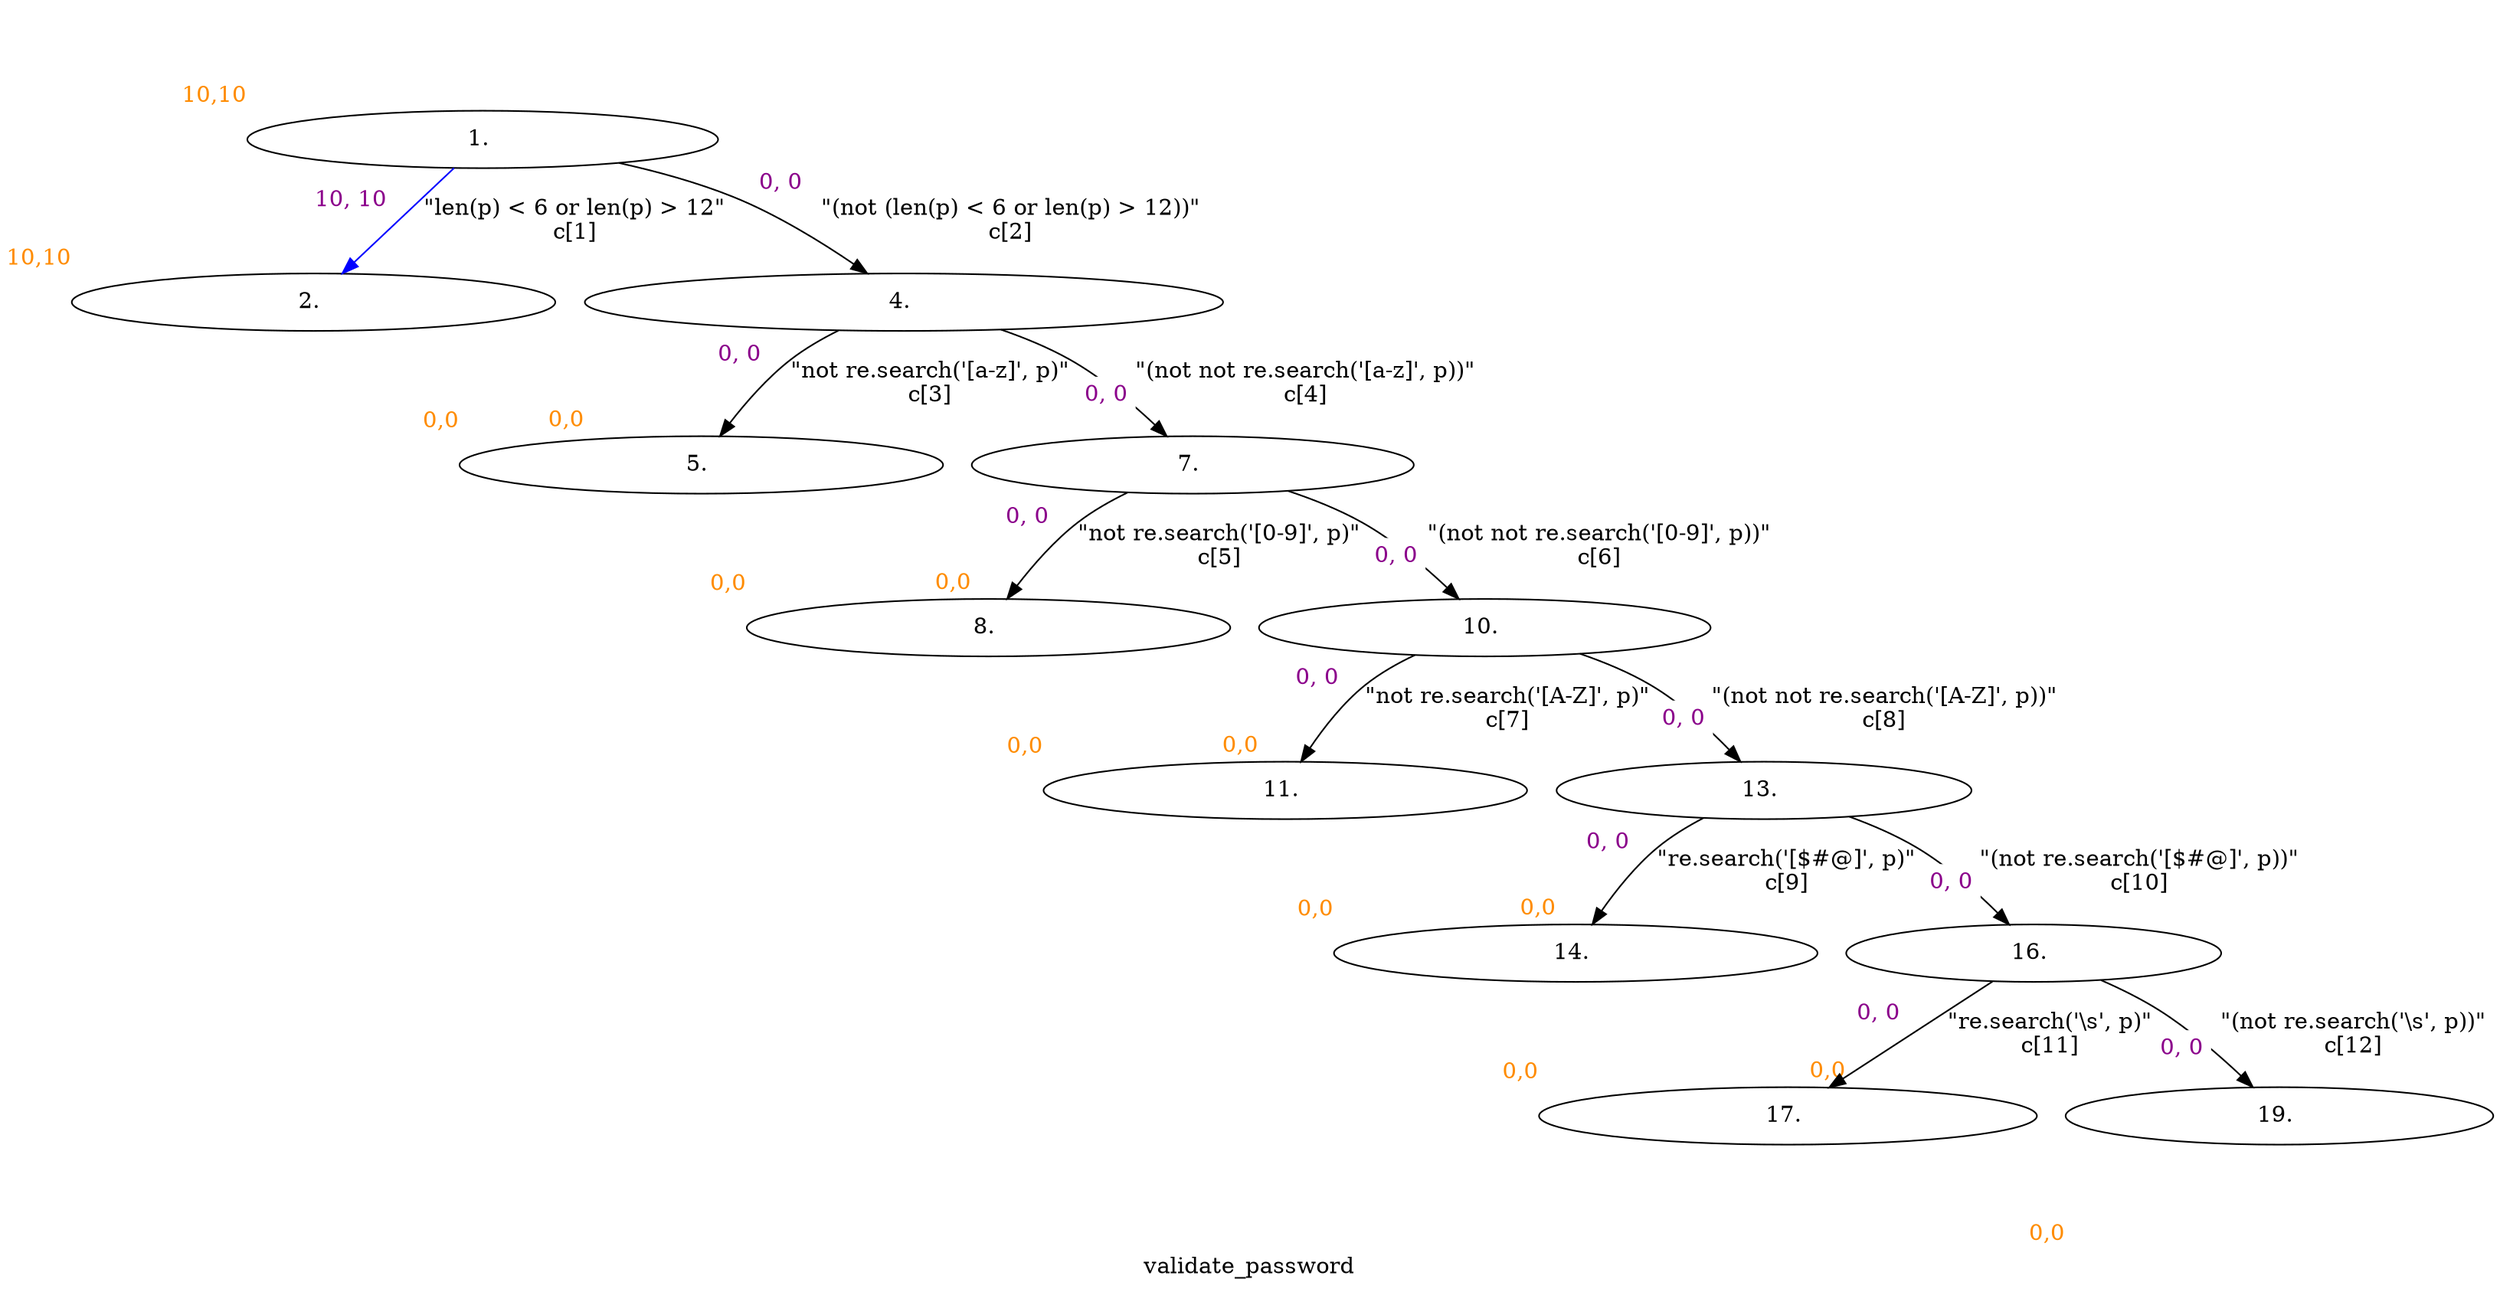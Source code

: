 digraph clustervalidate_password {
	graph [bb="0,0,1583.5,801.8",
		label=validate_password,
		lheight=0.21,
		lp="791.75,11.5",
		lwidth=1.46,
		xlabel=<<br></br><br></br><br></br><font color='darkorange'>-1,-1</font>>
	];
	node [label="\N",
		xlabel=<<br></br><br></br><br></br><font color='darkorange'>-1,-1</font>>
	];
	1	[height=0.5,
		label="1. ",
		pos="267.5,718.4",
		width=4.0972,
		xlabel=<<br></br><br></br><br></br><font color='darkorange'>10,10</font>>,
		xlp="104.5,769.1"];
	2	[height=0.5,
		label="2. ",
		pos="182.5,616.4",
		width=4.2083,
		xlabel=<<br></br><br></br><br></br><font color='darkorange'>10,10</font>>,
		xlp="15.5,667.1"];
	1 -> 2	[color=blue,
		label="\"len(p) < 6 or len(p) > 12\"\nc[1]",
		label_bgcolor=white,
		lp="312.5,667.4",
		pos="e,196.99,634.45 253.08,700.44 239.53,684.49 219.07,660.43 203.67,642.31",
		xlabel=<<TABLE BORDER="0" CELLBORDER="0" CELLSPACING="0"><TR><TD><TABLE BORDER="0" CELLBORDER="0" CELLSPACING="0" CELLPADDING="4" BGCOLOR="white"><TR><TD><font color="darkmagenta">10, 10</font></TD></TR></TABLE></TD></TR></TABLE>>,
		xlp="201.46,680.86"];
	4	[height=0.5,
		label="4. ",
		pos="552.5,616.4",
		width=5.5556,
		xlabel=<<br></br><br></br><br></br><font color='darkorange'>0,0</font>>,
		xlp="343.5,565.7"];
	1 -> 4	[label="\"(not (len(p) < 6 or len(p) > 12))\"\nc[2]",
		label_bgcolor=white,
		lp="561.5,667.4",
		pos="e,513.97,634.18 326.7,701.9 347.06,696.22 369.91,689.44 390.5,682.4 429.35,669.12 472.45,651.69 504.43,638.22",
		xlabel=<<TABLE BORDER="0" CELLBORDER="0" CELLSPACING="0"><TR><TD><TABLE BORDER="0" CELLBORDER="0" CELLSPACING="0" CELLPADDING="4" BGCOLOR="white"><TR><TD><font color="darkmagenta">0, 0</font></TD></TR></TABLE></TD></TR></TABLE>>,
		xlp="404.6,684.77"];
	5	[height=0.5,
		label="5. ",
		pos="434.5,514.4",
		width=4.2083,
		xlabel=<<br></br><br></br><br></br><font color='darkorange'>0,0</font>>,
		xlp="274,565.1"];
	4 -> 5	[label="\"not re.search('[a-z]', p)\"\nc[3]",
		label_bgcolor=white,
		lp="577.5,565.4",
		pos="e,452.81,532.31 529.84,598.24 522.62,592.65 514.65,586.35 507.5,580.4 491.58,567.15 474.25,551.76 460.47,539.28",
		xlabel=<<TABLE BORDER="0" CELLBORDER="0" CELLSPACING="0"><TR><TD><TABLE BORDER="0" CELLBORDER="0" CELLSPACING="0" CELLPADDING="4" BGCOLOR="white"><TR><TD><font color="darkmagenta">0, 0</font></TD></TR></TABLE></TD></TR></TABLE>>,
		xlp="473.4,579.35"];
	7	[height=0.5,
		label="7. ",
		pos="742.5,514.4",
		width=3.8472,
		xlabel=<<br></br><br></br><br></br><font color='darkorange'>0,0</font>>,
		xlp="595,463.7"];
	4 -> 7	[label="\"(not not re.search('[a-z]', p))\"\nc[4]",
		label_bgcolor=white,
		lp="782,565.4",
		pos="e,721.2,532.25 604.28,598.95 618.59,593.7 633.91,587.41 647.5,580.4 670.54,568.51 694.64,551.97 712.79,538.55",
		xlabel=<<TABLE BORDER="0" CELLBORDER="0" CELLSPACING="0"><TR><TD><TABLE BORDER="0" CELLBORDER="0" CELLSPACING="0" CELLPADDING="4" BGCOLOR="white"><TR><TD><font color="darkmagenta">0, 0</font></TD></TR></TABLE></TD></TR></TABLE>>,
		xlp="673.91,556.91"];
	8	[height=0.5,
		label="8. ",
		pos="623.5,412.4",
		width=4.2083,
		xlabel=<<br></br><br></br><br></br><font color='darkorange'>0,0</font>>,
		xlp="463,463.1"];
	7 -> 8	[label="\"not re.search('[0-9]', p)\"\nc[5]",
		label_bgcolor=white,
		lp="768.5,463.4",
		pos="e,642.09,430.28 720.32,496.57 712.98,490.89 704.82,484.45 697.5,478.4 681.42,465.1 663.85,449.71 649.87,437.24",
		xlabel=<<TABLE BORDER="0" CELLBORDER="0" CELLSPACING="0"><TR><TD><TABLE BORDER="0" CELLBORDER="0" CELLSPACING="0" CELLPADDING="4" BGCOLOR="white"><TR><TD><font color="darkmagenta">0, 0</font></TD></TR></TABLE></TD></TR></TABLE>>,
		xlp="663.59,477.65"];
	10	[height=0.5,
		label="10. ",
		pos="934.5,412.4",
		width=3.9306,
		xlabel=<<br></br><br></br><br></br><font color='darkorange'>0,0</font>>,
		xlp="784,361.7"];
	7 -> 10	[label="\"(not not re.search('[0-9]', p))\"\nc[6]",
		label_bgcolor=white,
		lp="974.5,463.4",
		pos="e,913.22,430.29 793.87,497.6 808.91,492.25 825.16,485.74 839.5,478.4 862.58,466.58 886.67,450.04 904.82,436.61",
		xlabel=<<TABLE BORDER="0" CELLBORDER="0" CELLSPACING="0"><TR><TD><TABLE BORDER="0" CELLBORDER="0" CELLSPACING="0" CELLPADDING="4" BGCOLOR="white"><TR><TD><font color="darkmagenta">0, 0</font></TD></TR></TABLE></TD></TR></TABLE>>,
		xlp="864.85,455.59"];
	11	[height=0.5,
		label="11. ",
		pos="817.5,310.4",
		width=4.2083,
		xlabel=<<br></br><br></br><br></br><font color='darkorange'>0,0</font>>,
		xlp="657,361.1"];
	10 -> 11	[label="\"not re.search('[A-Z]', p)\"\nc[7]",
		label_bgcolor=white,
		lp="956.5,361.4",
		pos="e,833.29,328.54 908.17,394.63 900.04,389.11 891.2,382.75 883.5,376.4 868.4,363.94 852.73,348.64 840.46,336.01",
		xlabel=<<TABLE BORDER="0" CELLBORDER="0" CELLSPACING="0"><TR><TD><TABLE BORDER="0" CELLBORDER="0" CELLSPACING="0" CELLPADDING="4" BGCOLOR="white"><TR><TD><font color="darkmagenta">0, 0</font></TD></TR></TABLE></TD></TR></TABLE>>,
		xlp="851.94,377.23"];
	13	[height=0.5,
		label="13. ",
		pos="1117.5,310.4",
		width=3.6111,
		xlabel=<<br></br><br></br><br></br><font color='darkorange'>0,0</font>>,
		xlp="978.5,259.7"];
	10 -> 13	[label="\"(not not re.search('[A-Z]', p))\"\nc[8]",
		label_bgcolor=white,
		lp="1163,361.4",
		pos="e,1098,328.36 985.95,395.45 1000.4,390.17 1015.9,383.74 1029.5,376.4 1051,364.81 1073.1,348.46 1089.8,335.06",
		xlabel=<<TABLE BORDER="0" CELLBORDER="0" CELLSPACING="0"><TR><TD><TABLE BORDER="0" CELLBORDER="0" CELLSPACING="0" CELLPADDING="4" BGCOLOR="white"><TR><TD><font color="darkmagenta">0, 0</font></TD></TR></TABLE></TD></TR></TABLE>>,
		xlp="1053.6,353.75"];
	14	[height=0.5,
		label="14. ",
		pos="1008.5,208.4",
		width=4.2083,
		xlabel=<<br></br><br></br><br></br><font color='darkorange'>0,0</font>>,
		xlp="848,259.1"];
	13 -> 14	[label="\"re.search('[$#@]', p)\"\nc[9]",
		label_bgcolor=white,
		lp="1141,259.4",
		pos="e,1025.9,226.51 1097.3,292.53 1090.6,286.85 1083.2,280.42 1076.5,274.4 1061.9,261.25 1046.1,246.14 1033.3,233.8",
		xlabel=<<TABLE BORDER="0" CELLBORDER="0" CELLSPACING="0"><TR><TD><TABLE BORDER="0" CELLBORDER="0" CELLSPACING="0" CELLPADDING="4" BGCOLOR="white"><TR><TD><font color="darkmagenta">0, 0</font></TD></TR></TABLE></TD></TR></TABLE>>,
		xlp="1043.9,273.51"];
	16	[height=0.5,
		label="16. ",
		pos="1295.5,208.4",
		width=3.2639,
		xlabel=<<br></br><br></br><br></br><font color='darkorange'>0,0</font>>,
		xlp="1169,157.7"];
	13 -> 16	[label="\"(not re.search('[$#@]', p))\"\nc[10]",
		label_bgcolor=white,
		lp="1331.5,259.4",
		pos="e,1275.4,226.17 1163.7,293.5 1177.5,288.1 1192.4,281.6 1205.5,274.4 1227.4,262.36 1250.2,245.83 1267.4,232.45",
		xlabel=<<TABLE BORDER="0" CELLBORDER="0" CELLSPACING="0"><TR><TD><TABLE BORDER="0" CELLBORDER="0" CELLSPACING="0" CELLPADDING="4" BGCOLOR="white"><TR><TD><font color="darkmagenta">0, 0</font></TD></TR></TABLE></TD></TR></TABLE>>,
		xlp="1231,250.83"];
	17	[height=0.5,
		label="17. ",
		pos="1141.5,106.4",
		width=4.3333,
		xlabel=<<br></br><br></br><br></br><font color='darkorange'>0,0</font>>,
		xlp="976.5,157.1"];
	16 -> 17	[label="\"re.search('\\s', p)\"\nc[11]",
		label_bgcolor=white,
		lp="1293,157.4",
		pos="e,1167.4,124.19 1269.7,190.66 1244,173.93 1204.2,148.11 1175.8,129.66",
		xlabel=<<TABLE BORDER="0" CELLBORDER="0" CELLSPACING="0"><TR><TD><TABLE BORDER="0" CELLBORDER="0" CELLSPACING="0" CELLPADDING="4" BGCOLOR="white"><TR><TD><font color="darkmagenta">0, 0</font></TD></TR></TABLE></TD></TR></TABLE>>,
		xlp="1201.6,171"];
	19	[height=0.5,
		label="19. ",
		pos="1449.5,106.4",
		width=3.7222,
		xlabel=<<br></br><br></br><br></br><font color='darkorange'>0,0</font>>,
		xlp="1306.5,55.7"];
	16 -> 19	[label="\"(not re.search('\\s', p))\"\nc[12]",
		label_bgcolor=white,
		lp="1461,157.4",
		pos="e,1423.6,124.19 1321.3,190.66 1347,173.93 1386.8,148.11 1415.2,129.66",
		xlabel=<<TABLE BORDER="0" CELLBORDER="0" CELLSPACING="0"><TR><TD><TABLE BORDER="0" CELLBORDER="0" CELLSPACING="0" CELLPADDING="4" BGCOLOR="white"><TR><TD><font color="darkmagenta">0, 0</font></TD></TR></TABLE></TD></TR></TABLE>>,
		xlp="1372.4,144"];
}
